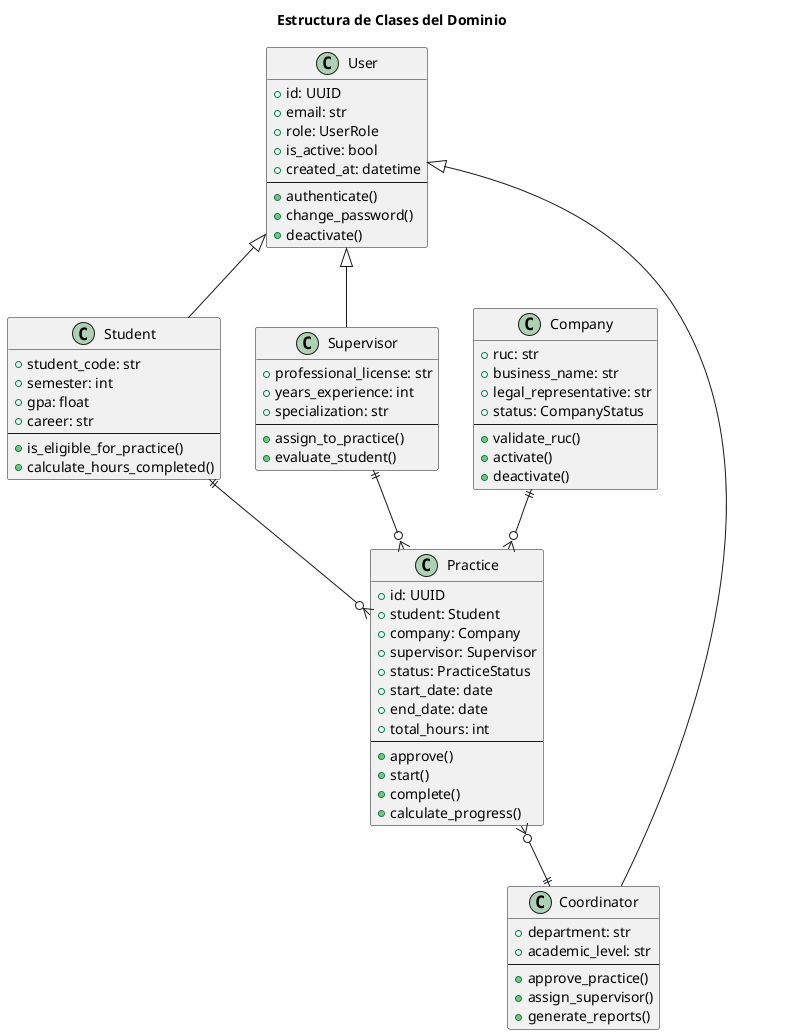 @startuml
!define RECTANGLE class

title Estructura de Clases del Dominio

class User {
    +id: UUID
    +email: str
    +role: UserRole
    +is_active: bool
    +created_at: datetime
    --
    +authenticate()
    +change_password()
    +deactivate()
}

class Student {
    +student_code: str
    +semester: int
    +gpa: float
    +career: str
    --
    +is_eligible_for_practice()
    +calculate_hours_completed()
}

class Company {
    +ruc: str
    +business_name: str
    +legal_representative: str
    +status: CompanyStatus
    --
    +validate_ruc()
    +activate()
    +deactivate()
}

class Practice {
    +id: UUID
    +student: Student
    +company: Company
    +supervisor: Supervisor
    +status: PracticeStatus
    +start_date: date
    +end_date: date
    +total_hours: int
    --
    +approve()
    +start()
    +complete()
    +calculate_progress()
}

class Supervisor {
    +professional_license: str
    +years_experience: int
    +specialization: str
    --
    +assign_to_practice()
    +evaluate_student()
}

class Coordinator {
    +department: str
    +academic_level: str
    --
    +approve_practice()
    +assign_supervisor()
    +generate_reports()
}

User <|-- Student
User <|-- Supervisor  
User <|-- Coordinator
Student ||--o{ Practice
Company ||--o{ Practice
Supervisor ||--o{ Practice
Practice }o--|| Coordinator

@enduml